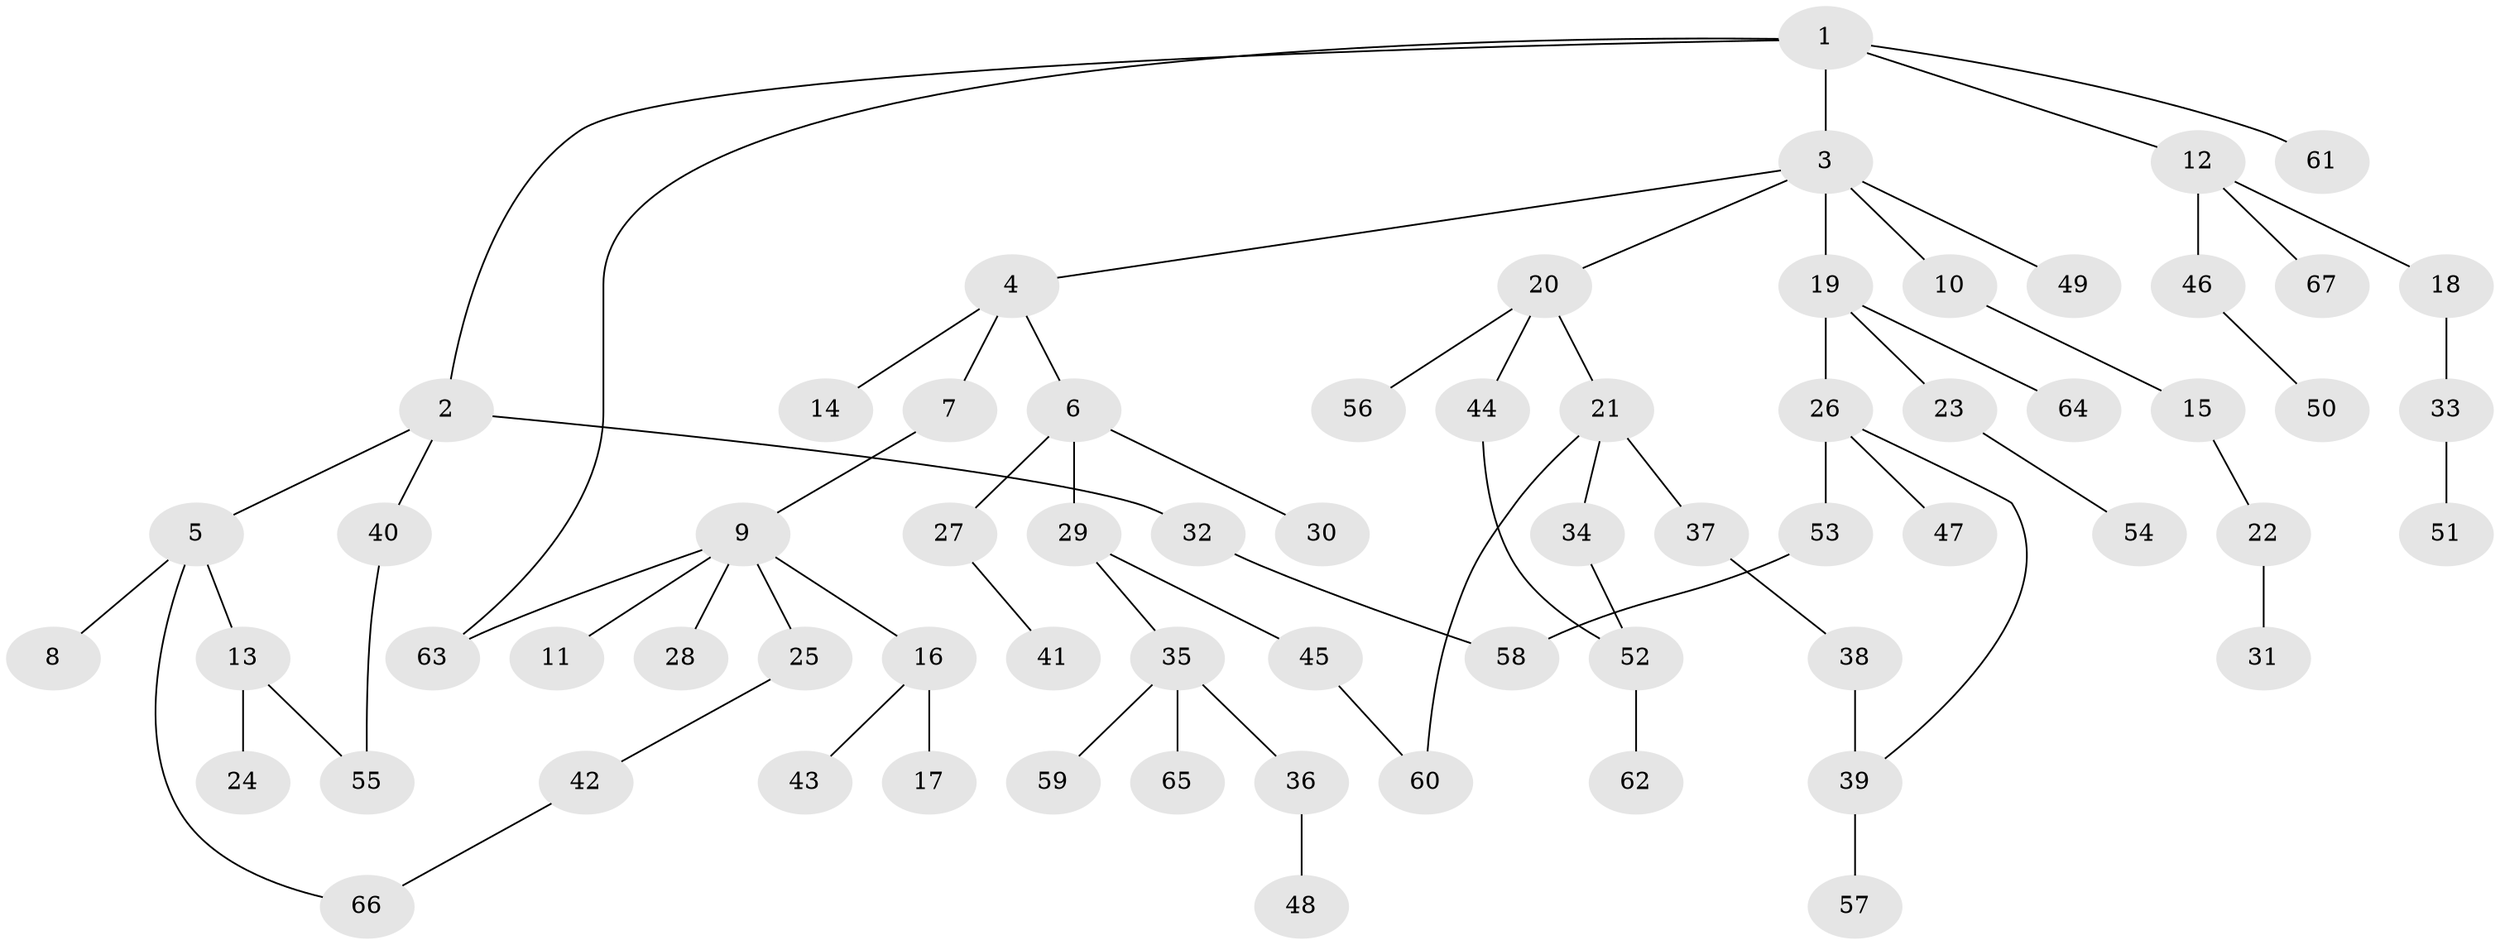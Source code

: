 // original degree distribution, {6: 0.009174311926605505, 4: 0.06422018348623854, 7: 0.01834862385321101, 5: 0.05504587155963303, 2: 0.26605504587155965, 1: 0.44954128440366975, 3: 0.13761467889908258}
// Generated by graph-tools (version 1.1) at 2025/48/03/04/25 22:48:51]
// undirected, 67 vertices, 73 edges
graph export_dot {
  node [color=gray90,style=filled];
  1;
  2;
  3;
  4;
  5;
  6;
  7;
  8;
  9;
  10;
  11;
  12;
  13;
  14;
  15;
  16;
  17;
  18;
  19;
  20;
  21;
  22;
  23;
  24;
  25;
  26;
  27;
  28;
  29;
  30;
  31;
  32;
  33;
  34;
  35;
  36;
  37;
  38;
  39;
  40;
  41;
  42;
  43;
  44;
  45;
  46;
  47;
  48;
  49;
  50;
  51;
  52;
  53;
  54;
  55;
  56;
  57;
  58;
  59;
  60;
  61;
  62;
  63;
  64;
  65;
  66;
  67;
  1 -- 2 [weight=1.0];
  1 -- 3 [weight=1.0];
  1 -- 12 [weight=1.0];
  1 -- 61 [weight=1.0];
  1 -- 63 [weight=1.0];
  2 -- 5 [weight=1.0];
  2 -- 32 [weight=1.0];
  2 -- 40 [weight=1.0];
  3 -- 4 [weight=1.0];
  3 -- 10 [weight=1.0];
  3 -- 19 [weight=1.0];
  3 -- 20 [weight=1.0];
  3 -- 49 [weight=1.0];
  4 -- 6 [weight=1.0];
  4 -- 7 [weight=1.0];
  4 -- 14 [weight=1.0];
  5 -- 8 [weight=1.0];
  5 -- 13 [weight=1.0];
  5 -- 66 [weight=1.0];
  6 -- 27 [weight=1.0];
  6 -- 29 [weight=1.0];
  6 -- 30 [weight=1.0];
  7 -- 9 [weight=1.0];
  9 -- 11 [weight=1.0];
  9 -- 16 [weight=1.0];
  9 -- 25 [weight=1.0];
  9 -- 28 [weight=1.0];
  9 -- 63 [weight=1.0];
  10 -- 15 [weight=1.0];
  12 -- 18 [weight=1.0];
  12 -- 46 [weight=1.0];
  12 -- 67 [weight=1.0];
  13 -- 24 [weight=2.0];
  13 -- 55 [weight=1.0];
  15 -- 22 [weight=1.0];
  16 -- 17 [weight=1.0];
  16 -- 43 [weight=1.0];
  18 -- 33 [weight=1.0];
  19 -- 23 [weight=1.0];
  19 -- 26 [weight=1.0];
  19 -- 64 [weight=1.0];
  20 -- 21 [weight=1.0];
  20 -- 44 [weight=1.0];
  20 -- 56 [weight=1.0];
  21 -- 34 [weight=1.0];
  21 -- 37 [weight=1.0];
  21 -- 60 [weight=1.0];
  22 -- 31 [weight=1.0];
  23 -- 54 [weight=1.0];
  25 -- 42 [weight=1.0];
  26 -- 39 [weight=1.0];
  26 -- 47 [weight=1.0];
  26 -- 53 [weight=1.0];
  27 -- 41 [weight=1.0];
  29 -- 35 [weight=1.0];
  29 -- 45 [weight=1.0];
  32 -- 58 [weight=1.0];
  33 -- 51 [weight=1.0];
  34 -- 52 [weight=1.0];
  35 -- 36 [weight=1.0];
  35 -- 59 [weight=1.0];
  35 -- 65 [weight=1.0];
  36 -- 48 [weight=1.0];
  37 -- 38 [weight=1.0];
  38 -- 39 [weight=1.0];
  39 -- 57 [weight=1.0];
  40 -- 55 [weight=1.0];
  42 -- 66 [weight=1.0];
  44 -- 52 [weight=1.0];
  45 -- 60 [weight=1.0];
  46 -- 50 [weight=1.0];
  52 -- 62 [weight=1.0];
  53 -- 58 [weight=1.0];
}
